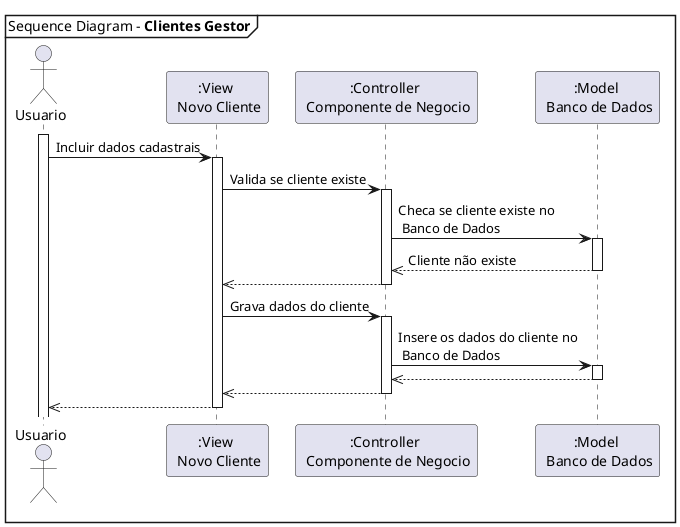 @startuml Sequence Diagram

mainframe Sequence Diagram - **Clientes Gestor**

actor Usuario
activate Usuario
deactivate Usuario

Usuario -> ":View \n Novo Cliente": Incluir dados cadastrais
activate ":View \n Novo Cliente"

":View \n Novo Cliente" -> ":Controller \n Componente de Negocio": Valida se cliente existe
activate ":Controller \n Componente de Negocio"

":Controller \n Componente de Negocio" -> ":Model \n Banco de Dados": Checa se cliente existe no \n Banco de Dados
activate ":Model \n Banco de Dados"
":Model \n Banco de Dados" -->> ":Controller \n Componente de Negocio": Cliente não existe
deactivate ":Model \n Banco de Dados"

":Controller \n Componente de Negocio" -->> ":View \n Novo Cliente": 
deactivate ":Controller \n Componente de Negocio"

":View \n Novo Cliente" -> ":Controller \n Componente de Negocio": Grava dados do cliente
activate ":Controller \n Componente de Negocio"

":Controller \n Componente de Negocio" -> ":Model \n Banco de Dados": Insere os dados do cliente no \n Banco de Dados
activate ":Model \n Banco de Dados"
":Model \n Banco de Dados" -->> ":Controller \n Componente de Negocio":
deactivate ":Model \n Banco de Dados"

":Controller \n Componente de Negocio" -->> ":View \n Novo Cliente": 
deactivate ":Controller \n Componente de Negocio"

":View \n Novo Cliente" -->> Usuario: 
deactivate ":View \n Novo Cliente"


@enduml